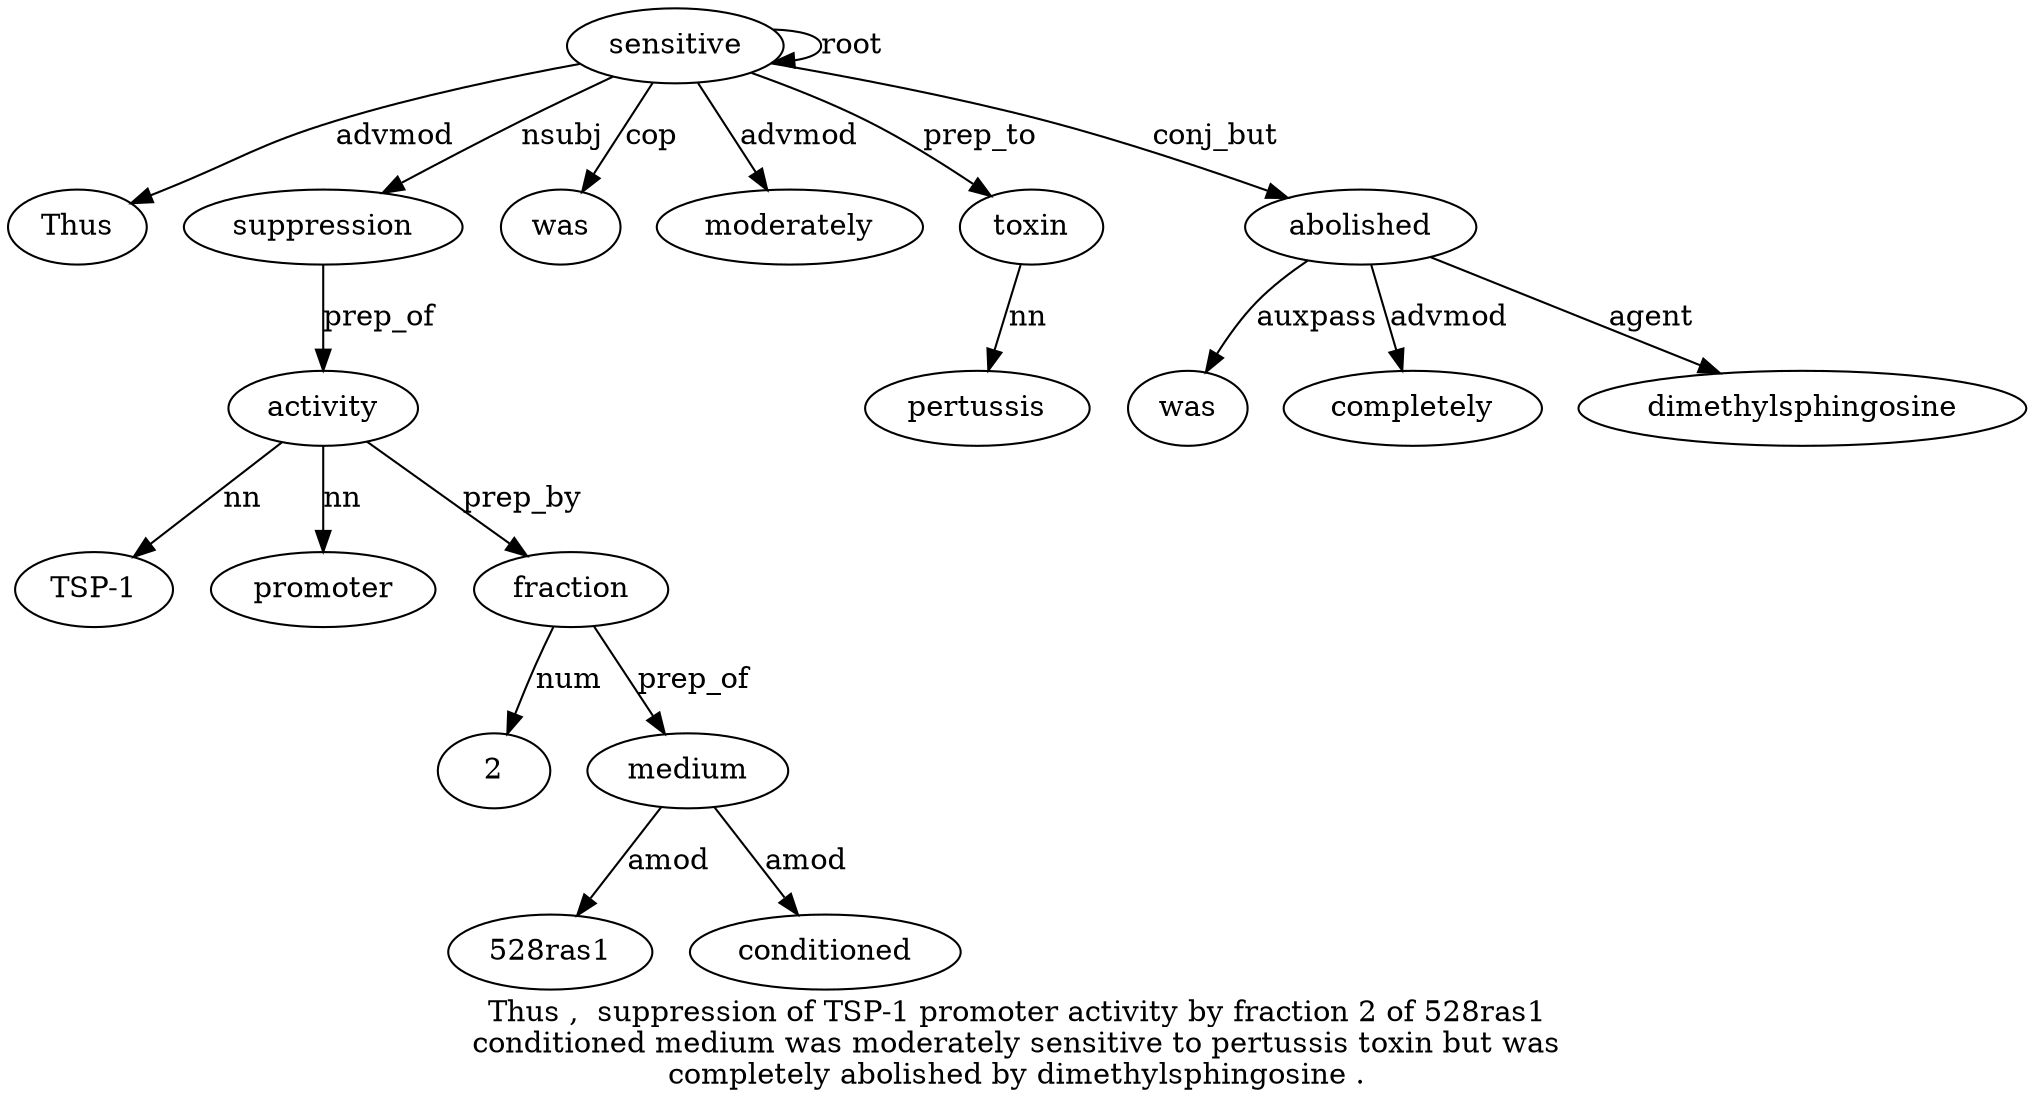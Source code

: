 digraph "Thus ,  suppression of TSP-1 promoter activity by fraction 2 of 528ras1 conditioned medium was moderately sensitive to pertussis toxin but was completely abolished by dimethylsphingosine ." {
label="Thus ,  suppression of TSP-1 promoter activity by fraction 2 of 528ras1
conditioned medium was moderately sensitive to pertussis toxin but was
completely abolished by dimethylsphingosine .";
sensitive17 [style=filled, fillcolor=white, label=sensitive];
Thus1 [style=filled, fillcolor=white, label=Thus];
sensitive17 -> Thus1  [label=advmod];
suppression3 [style=filled, fillcolor=white, label=suppression];
sensitive17 -> suppression3  [label=nsubj];
activity7 [style=filled, fillcolor=white, label=activity];
"TSP-15" [style=filled, fillcolor=white, label="TSP-1"];
activity7 -> "TSP-15"  [label=nn];
promoter6 [style=filled, fillcolor=white, label=promoter];
activity7 -> promoter6  [label=nn];
suppression3 -> activity7  [label=prep_of];
fraction9 [style=filled, fillcolor=white, label=fraction];
activity7 -> fraction9  [label=prep_by];
210 [style=filled, fillcolor=white, label=2];
fraction9 -> 210  [label=num];
medium14 [style=filled, fillcolor=white, label=medium];
"528ras1" [style=filled, fillcolor=white, label="528ras1"];
medium14 -> "528ras1"  [label=amod];
conditioned13 [style=filled, fillcolor=white, label=conditioned];
medium14 -> conditioned13  [label=amod];
fraction9 -> medium14  [label=prep_of];
was15 [style=filled, fillcolor=white, label=was];
sensitive17 -> was15  [label=cop];
moderately16 [style=filled, fillcolor=white, label=moderately];
sensitive17 -> moderately16  [label=advmod];
sensitive17 -> sensitive17  [label=root];
toxin20 [style=filled, fillcolor=white, label=toxin];
pertussis19 [style=filled, fillcolor=white, label=pertussis];
toxin20 -> pertussis19  [label=nn];
sensitive17 -> toxin20  [label=prep_to];
abolished24 [style=filled, fillcolor=white, label=abolished];
was22 [style=filled, fillcolor=white, label=was];
abolished24 -> was22  [label=auxpass];
completely23 [style=filled, fillcolor=white, label=completely];
abolished24 -> completely23  [label=advmod];
sensitive17 -> abolished24  [label=conj_but];
dimethylsphingosine26 [style=filled, fillcolor=white, label=dimethylsphingosine];
abolished24 -> dimethylsphingosine26  [label=agent];
}
